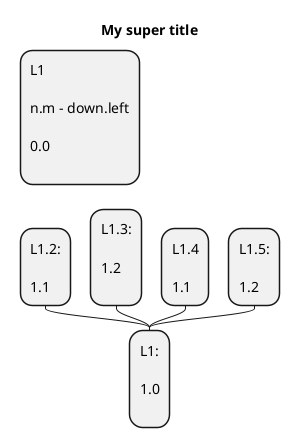 @startmindmap
title My super title
*:L1

n.m - down.left

0.0
;

*:L1:

1.0
;

' left to right direction (слева направо) (по умолчанию)
' top to bottom direction (сверху вниз)
' right to left direction (справа налево)

' top to bottom direction
' bottom to top direction (снизу вверх)

' top to bottom direction
' left side (снизу вверх)

top to bottom direction
left side
' top to bottom direction

' left to right direction
**:L1.2:

1.1;
**:L1.3:

1.2
;

right to left direction
**:L1.4

1.1;


**:L1.5:

1.2;

' c1 ..> c2 #blue

@endmindmap